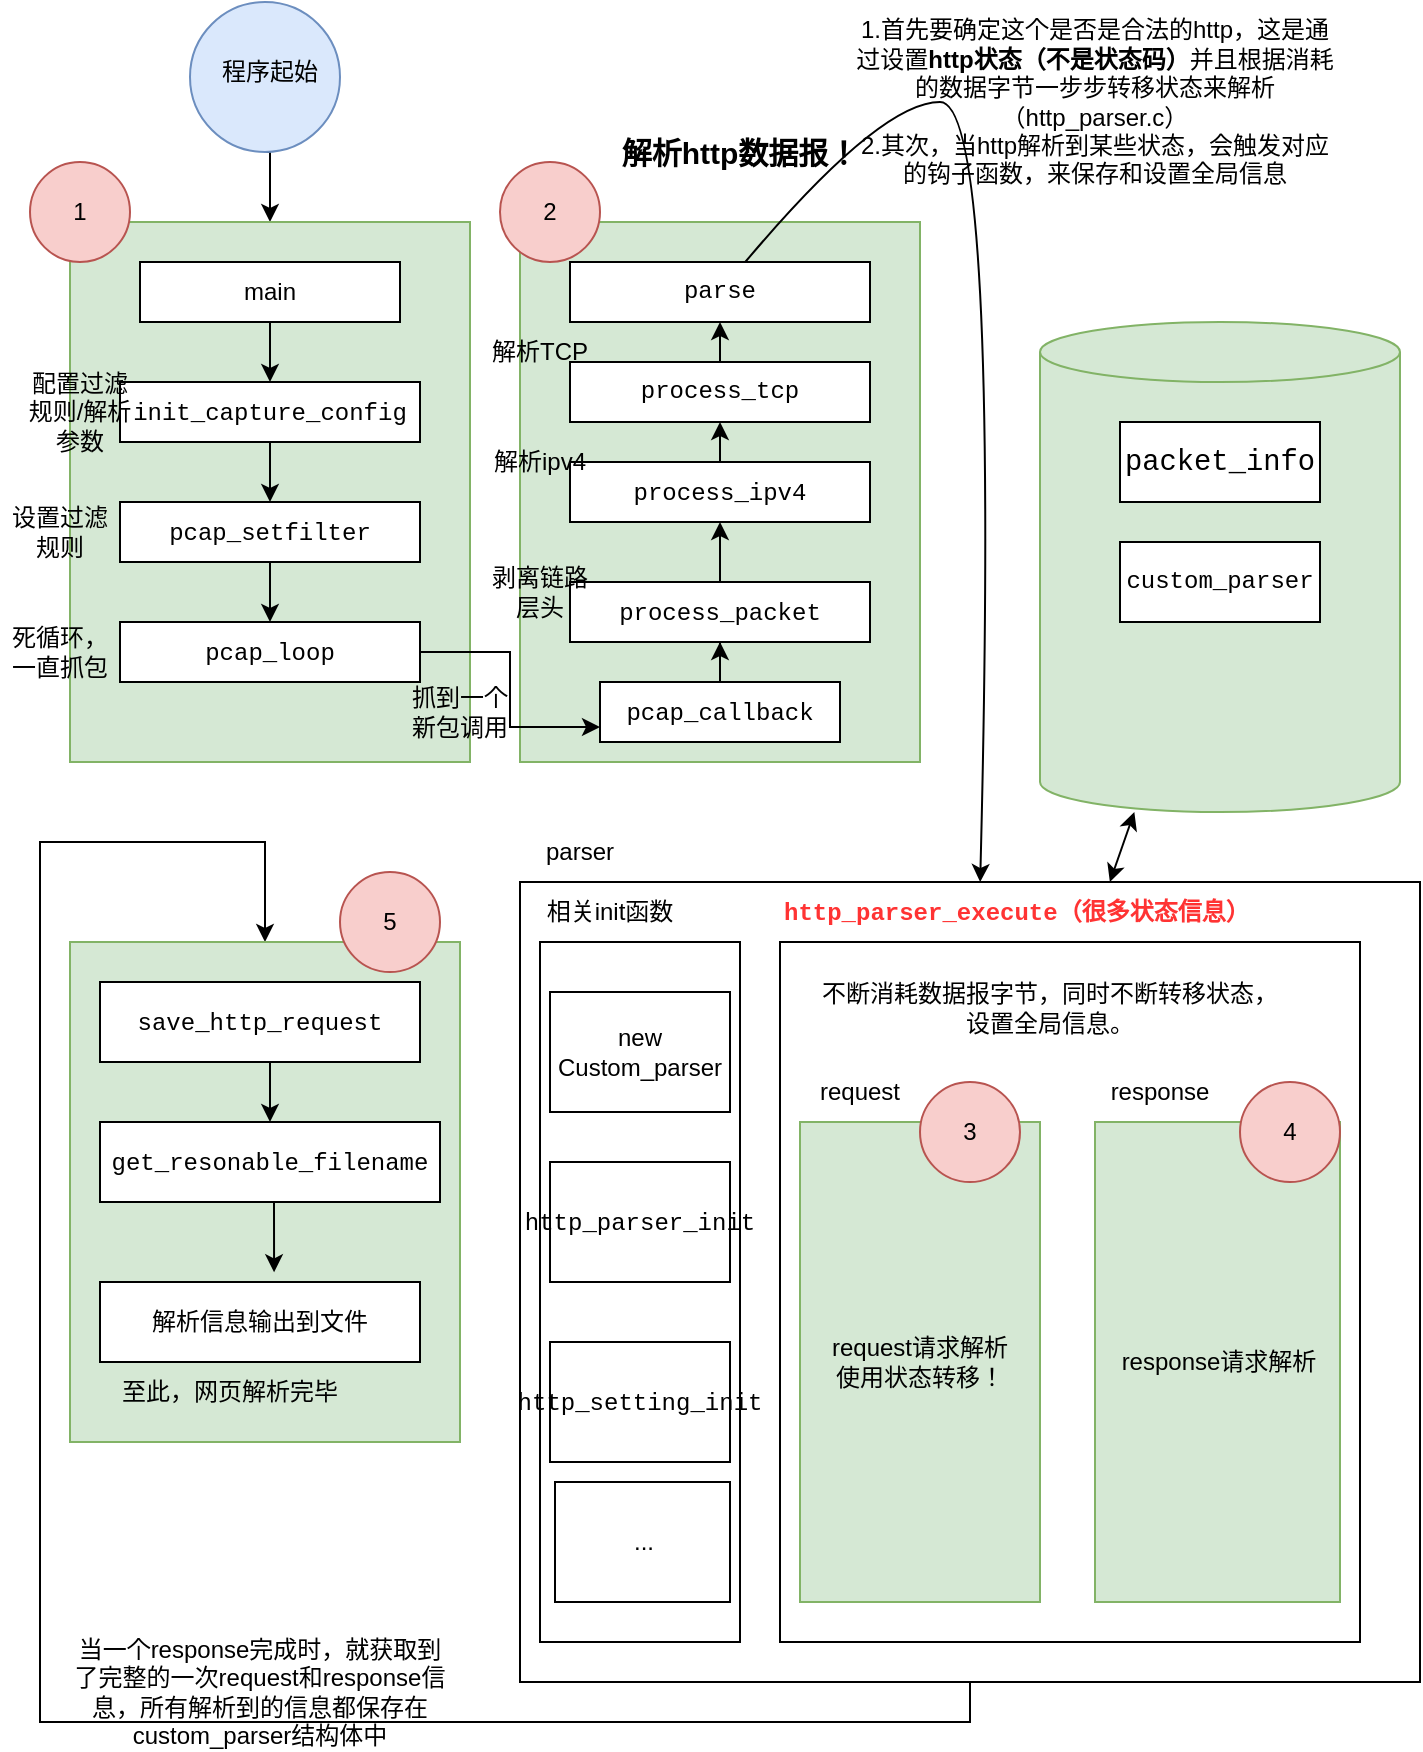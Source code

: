 <mxfile version="21.3.7" type="github">
  <diagram name="第 1 页" id="iuhaI9ObnCfRAcPD-vhr">
    <mxGraphModel dx="1050" dy="517" grid="1" gridSize="10" guides="1" tooltips="1" connect="1" arrows="1" fold="1" page="1" pageScale="1" pageWidth="827" pageHeight="1169" math="0" shadow="0">
      <root>
        <mxCell id="0" />
        <mxCell id="1" parent="0" />
        <mxCell id="MI1LUx4qJ0LQopukVB38-1" style="edgeStyle=orthogonalEdgeStyle;rounded=0;orthogonalLoop=1;jettySize=auto;html=1;exitX=0.5;exitY=1;exitDx=0;exitDy=0;entryX=0.5;entryY=0;entryDx=0;entryDy=0;" edge="1" parent="1" source="MI1LUx4qJ0LQopukVB38-2" target="MI1LUx4qJ0LQopukVB38-7">
          <mxGeometry relative="1" as="geometry" />
        </mxCell>
        <mxCell id="MI1LUx4qJ0LQopukVB38-2" value="" style="ellipse;whiteSpace=wrap;html=1;aspect=fixed;fillColor=#dae8fc;strokeColor=#6c8ebf;" vertex="1" parent="1">
          <mxGeometry x="135" y="40" width="75" height="75" as="geometry" />
        </mxCell>
        <mxCell id="MI1LUx4qJ0LQopukVB38-3" style="edgeStyle=orthogonalEdgeStyle;rounded=0;orthogonalLoop=1;jettySize=auto;html=1;exitX=0.5;exitY=1;exitDx=0;exitDy=0;entryX=0.5;entryY=0;entryDx=0;entryDy=0;" edge="1" parent="1" source="MI1LUx4qJ0LQopukVB38-4" target="MI1LUx4qJ0LQopukVB38-28">
          <mxGeometry relative="1" as="geometry">
            <Array as="points">
              <mxPoint x="525" y="900" />
              <mxPoint x="60" y="900" />
              <mxPoint x="60" y="460" />
              <mxPoint x="173" y="460" />
            </Array>
          </mxGeometry>
        </mxCell>
        <mxCell id="MI1LUx4qJ0LQopukVB38-4" value="" style="rounded=0;whiteSpace=wrap;html=1;" vertex="1" parent="1">
          <mxGeometry x="300" y="480" width="450" height="400" as="geometry" />
        </mxCell>
        <mxCell id="MI1LUx4qJ0LQopukVB38-5" value="" style="shape=cylinder3;whiteSpace=wrap;html=1;boundedLbl=1;backgroundOutline=1;size=15;fillColor=#d5e8d4;strokeColor=#82b366;" vertex="1" parent="1">
          <mxGeometry x="560" y="200" width="180" height="245" as="geometry" />
        </mxCell>
        <mxCell id="MI1LUx4qJ0LQopukVB38-6" value="" style="rounded=0;whiteSpace=wrap;html=1;fillColor=#d5e8d4;strokeColor=#82b366;" vertex="1" parent="1">
          <mxGeometry x="300" y="150" width="200" height="270" as="geometry" />
        </mxCell>
        <mxCell id="MI1LUx4qJ0LQopukVB38-7" value="" style="rounded=0;whiteSpace=wrap;html=1;fillColor=#d5e8d4;strokeColor=#82b366;" vertex="1" parent="1">
          <mxGeometry x="75" y="150" width="200" height="270" as="geometry" />
        </mxCell>
        <mxCell id="MI1LUx4qJ0LQopukVB38-8" style="edgeStyle=orthogonalEdgeStyle;rounded=0;orthogonalLoop=1;jettySize=auto;html=1;exitX=0.5;exitY=1;exitDx=0;exitDy=0;entryX=0.5;entryY=0;entryDx=0;entryDy=0;" edge="1" parent="1" source="MI1LUx4qJ0LQopukVB38-9" target="MI1LUx4qJ0LQopukVB38-11">
          <mxGeometry relative="1" as="geometry" />
        </mxCell>
        <mxCell id="MI1LUx4qJ0LQopukVB38-9" value="main" style="rounded=0;whiteSpace=wrap;html=1;" vertex="1" parent="1">
          <mxGeometry x="110" y="170" width="130" height="30" as="geometry" />
        </mxCell>
        <mxCell id="MI1LUx4qJ0LQopukVB38-10" style="edgeStyle=orthogonalEdgeStyle;rounded=0;orthogonalLoop=1;jettySize=auto;html=1;exitX=0.5;exitY=1;exitDx=0;exitDy=0;" edge="1" parent="1" source="MI1LUx4qJ0LQopukVB38-11" target="MI1LUx4qJ0LQopukVB38-15">
          <mxGeometry relative="1" as="geometry" />
        </mxCell>
        <mxCell id="MI1LUx4qJ0LQopukVB38-11" value="&lt;div style=&quot;font-family: &amp;quot;JetBrains Mono&amp;quot;, &amp;quot;Fira Code&amp;quot;, Menlo, Monaco, &amp;quot;Courier New&amp;quot;, monospace, Consolas, &amp;quot;Courier New&amp;quot;, monospace; line-height: 22px;&quot;&gt;&lt;font style=&quot;font-size: 12px; background-color: rgb(255, 255, 255);&quot;&gt;init_capture_config&lt;/font&gt;&lt;/div&gt;" style="rounded=0;whiteSpace=wrap;html=1;" vertex="1" parent="1">
          <mxGeometry x="100" y="230" width="150" height="30" as="geometry" />
        </mxCell>
        <mxCell id="MI1LUx4qJ0LQopukVB38-12" style="edgeStyle=orthogonalEdgeStyle;rounded=0;orthogonalLoop=1;jettySize=auto;html=1;exitX=1;exitY=0.5;exitDx=0;exitDy=0;entryX=0;entryY=0.75;entryDx=0;entryDy=0;" edge="1" parent="1" source="MI1LUx4qJ0LQopukVB38-13" target="MI1LUx4qJ0LQopukVB38-17">
          <mxGeometry relative="1" as="geometry" />
        </mxCell>
        <mxCell id="MI1LUx4qJ0LQopukVB38-13" value="&lt;div style=&quot;font-family: &amp;quot;JetBrains Mono&amp;quot;, &amp;quot;Fira Code&amp;quot;, Menlo, Monaco, &amp;quot;Courier New&amp;quot;, monospace, Consolas, &amp;quot;Courier New&amp;quot;, monospace; line-height: 22px;&quot;&gt;&lt;div style=&quot;line-height: 22px;&quot;&gt;&lt;font style=&quot;font-size: 12px;&quot;&gt;pcap_loop&lt;/font&gt;&lt;/div&gt;&lt;/div&gt;" style="rounded=0;whiteSpace=wrap;html=1;" vertex="1" parent="1">
          <mxGeometry x="100" y="350" width="150" height="30" as="geometry" />
        </mxCell>
        <mxCell id="MI1LUx4qJ0LQopukVB38-14" style="edgeStyle=orthogonalEdgeStyle;rounded=0;orthogonalLoop=1;jettySize=auto;html=1;exitX=0.5;exitY=1;exitDx=0;exitDy=0;entryX=0.5;entryY=0;entryDx=0;entryDy=0;" edge="1" parent="1" source="MI1LUx4qJ0LQopukVB38-15" target="MI1LUx4qJ0LQopukVB38-13">
          <mxGeometry relative="1" as="geometry" />
        </mxCell>
        <mxCell id="MI1LUx4qJ0LQopukVB38-15" value="&lt;div style=&quot;font-family: &amp;quot;JetBrains Mono&amp;quot;, &amp;quot;Fira Code&amp;quot;, Menlo, Monaco, &amp;quot;Courier New&amp;quot;, monospace, Consolas, &amp;quot;Courier New&amp;quot;, monospace; line-height: 22px;&quot;&gt;&lt;div style=&quot;line-height: 22px;&quot;&gt;&lt;font style=&quot;font-size: 12px;&quot;&gt;pcap_setfilter&lt;/font&gt;&lt;/div&gt;&lt;/div&gt;" style="rounded=0;whiteSpace=wrap;html=1;" vertex="1" parent="1">
          <mxGeometry x="100" y="290" width="150" height="30" as="geometry" />
        </mxCell>
        <mxCell id="MI1LUx4qJ0LQopukVB38-16" style="edgeStyle=orthogonalEdgeStyle;rounded=0;orthogonalLoop=1;jettySize=auto;html=1;exitX=0.5;exitY=0;exitDx=0;exitDy=0;" edge="1" parent="1" source="MI1LUx4qJ0LQopukVB38-17" target="MI1LUx4qJ0LQopukVB38-19">
          <mxGeometry relative="1" as="geometry" />
        </mxCell>
        <mxCell id="MI1LUx4qJ0LQopukVB38-17" value="&lt;div style=&quot;font-family: &amp;quot;JetBrains Mono&amp;quot;, &amp;quot;Fira Code&amp;quot;, Menlo, Monaco, &amp;quot;Courier New&amp;quot;, monospace, Consolas, &amp;quot;Courier New&amp;quot;, monospace; line-height: 22px;&quot;&gt;&lt;font style=&quot;font-size: 12px;&quot;&gt;pcap_callback&lt;/font&gt;&lt;/div&gt;" style="rounded=0;whiteSpace=wrap;html=1;" vertex="1" parent="1">
          <mxGeometry x="340" y="380" width="120" height="30" as="geometry" />
        </mxCell>
        <mxCell id="MI1LUx4qJ0LQopukVB38-18" style="edgeStyle=orthogonalEdgeStyle;rounded=0;orthogonalLoop=1;jettySize=auto;html=1;exitX=0.5;exitY=0;exitDx=0;exitDy=0;" edge="1" parent="1" source="MI1LUx4qJ0LQopukVB38-19" target="MI1LUx4qJ0LQopukVB38-21">
          <mxGeometry relative="1" as="geometry" />
        </mxCell>
        <mxCell id="MI1LUx4qJ0LQopukVB38-19" value="&lt;div style=&quot;font-family: &amp;quot;JetBrains Mono&amp;quot;, &amp;quot;Fira Code&amp;quot;, Menlo, Monaco, &amp;quot;Courier New&amp;quot;, monospace, Consolas, &amp;quot;Courier New&amp;quot;, monospace; line-height: 22px;&quot;&gt;&lt;div style=&quot;line-height: 22px;&quot;&gt;&lt;div style=&quot;line-height: 22px;&quot;&gt;&lt;font style=&quot;font-size: 12px;&quot;&gt;process_packet&lt;/font&gt;&lt;/div&gt;&lt;/div&gt;&lt;/div&gt;" style="rounded=0;whiteSpace=wrap;html=1;" vertex="1" parent="1">
          <mxGeometry x="325" y="330" width="150" height="30" as="geometry" />
        </mxCell>
        <mxCell id="MI1LUx4qJ0LQopukVB38-20" style="edgeStyle=orthogonalEdgeStyle;rounded=0;orthogonalLoop=1;jettySize=auto;html=1;exitX=0.5;exitY=0;exitDx=0;exitDy=0;entryX=0.5;entryY=1;entryDx=0;entryDy=0;" edge="1" parent="1" source="MI1LUx4qJ0LQopukVB38-21" target="MI1LUx4qJ0LQopukVB38-23">
          <mxGeometry relative="1" as="geometry" />
        </mxCell>
        <mxCell id="MI1LUx4qJ0LQopukVB38-21" value="&lt;div style=&quot;font-family: &amp;quot;JetBrains Mono&amp;quot;, &amp;quot;Fira Code&amp;quot;, Menlo, Monaco, &amp;quot;Courier New&amp;quot;, monospace, Consolas, &amp;quot;Courier New&amp;quot;, monospace; line-height: 22px;&quot;&gt;&lt;div style=&quot;line-height: 22px;&quot;&gt;&lt;div style=&quot;line-height: 22px;&quot;&gt;&lt;div style=&quot;line-height: 22px;&quot;&gt;&lt;font style=&quot;font-size: 12px;&quot;&gt;process_ipv4&lt;/font&gt;&lt;/div&gt;&lt;/div&gt;&lt;/div&gt;&lt;/div&gt;" style="rounded=0;whiteSpace=wrap;html=1;" vertex="1" parent="1">
          <mxGeometry x="325" y="270" width="150" height="30" as="geometry" />
        </mxCell>
        <mxCell id="MI1LUx4qJ0LQopukVB38-22" style="edgeStyle=orthogonalEdgeStyle;rounded=0;orthogonalLoop=1;jettySize=auto;html=1;exitX=0.5;exitY=0;exitDx=0;exitDy=0;entryX=0.5;entryY=1;entryDx=0;entryDy=0;" edge="1" parent="1" source="MI1LUx4qJ0LQopukVB38-23" target="MI1LUx4qJ0LQopukVB38-24">
          <mxGeometry relative="1" as="geometry" />
        </mxCell>
        <mxCell id="MI1LUx4qJ0LQopukVB38-23" value="&lt;div style=&quot;font-family: &amp;quot;JetBrains Mono&amp;quot;, &amp;quot;Fira Code&amp;quot;, Menlo, Monaco, &amp;quot;Courier New&amp;quot;, monospace, Consolas, &amp;quot;Courier New&amp;quot;, monospace; line-height: 22px;&quot;&gt;&lt;div style=&quot;line-height: 22px;&quot;&gt;&lt;div style=&quot;line-height: 22px;&quot;&gt;&lt;div style=&quot;line-height: 22px;&quot;&gt;&lt;div style=&quot;line-height: 19px;&quot;&gt;&lt;font style=&quot;font-size: 12px;&quot;&gt;process_tcp&lt;/font&gt;&lt;/div&gt;&lt;/div&gt;&lt;/div&gt;&lt;/div&gt;&lt;/div&gt;" style="rounded=0;whiteSpace=wrap;html=1;" vertex="1" parent="1">
          <mxGeometry x="325" y="220" width="150" height="30" as="geometry" />
        </mxCell>
        <mxCell id="MI1LUx4qJ0LQopukVB38-24" value="&lt;div style=&quot;font-family: &amp;quot;JetBrains Mono&amp;quot;, &amp;quot;Fira Code&amp;quot;, Menlo, Monaco, &amp;quot;Courier New&amp;quot;, monospace, Consolas, &amp;quot;Courier New&amp;quot;, monospace; line-height: 22px;&quot;&gt;&lt;div style=&quot;line-height: 22px;&quot;&gt;&lt;div style=&quot;line-height: 22px;&quot;&gt;&lt;div style=&quot;line-height: 22px;&quot;&gt;&lt;div style=&quot;line-height: 19px;&quot;&gt;&lt;div style=&quot;line-height: 19px;&quot;&gt;&lt;font style=&quot;font-size: 12px;&quot;&gt;parse&lt;/font&gt;&lt;/div&gt;&lt;/div&gt;&lt;/div&gt;&lt;/div&gt;&lt;/div&gt;&lt;/div&gt;" style="rounded=0;whiteSpace=wrap;html=1;" vertex="1" parent="1">
          <mxGeometry x="325" y="170" width="150" height="30" as="geometry" />
        </mxCell>
        <mxCell id="MI1LUx4qJ0LQopukVB38-25" value="&lt;div style=&quot;font-family: &amp;quot;JetBrains Mono&amp;quot;, &amp;quot;Fira Code&amp;quot;, Menlo, Monaco, &amp;quot;Courier New&amp;quot;, monospace, Consolas, &amp;quot;Courier New&amp;quot;, monospace; line-height: 19px;&quot;&gt;&lt;font style=&quot;font-size: 12px;&quot;&gt;custom_parser&lt;/font&gt;&lt;/div&gt;" style="rounded=0;whiteSpace=wrap;html=1;" vertex="1" parent="1">
          <mxGeometry x="600" y="310" width="100" height="40" as="geometry" />
        </mxCell>
        <mxCell id="MI1LUx4qJ0LQopukVB38-26" value="&lt;div style=&quot;font-family: &amp;quot;JetBrains Mono&amp;quot;, &amp;quot;Fira Code&amp;quot;, Menlo, Monaco, &amp;quot;Courier New&amp;quot;, monospace, Consolas, &amp;quot;Courier New&amp;quot;, monospace; font-size: 14.4px; line-height: 19px;&quot;&gt;packet_info&lt;/div&gt;" style="rounded=0;whiteSpace=wrap;html=1;" vertex="1" parent="1">
          <mxGeometry x="600" y="250" width="100" height="40" as="geometry" />
        </mxCell>
        <mxCell id="MI1LUx4qJ0LQopukVB38-27" value="&lt;div style=&quot;font-family: &amp;quot;JetBrains Mono&amp;quot;, &amp;quot;Fira Code&amp;quot;, Menlo, Monaco, &amp;quot;Courier New&amp;quot;, monospace, Consolas, &amp;quot;Courier New&amp;quot;, monospace; line-height: 19px;&quot;&gt;&lt;div style=&quot;&quot;&gt;&lt;font color=&quot;#ff3333&quot; style=&quot;font-size: 12px;&quot;&gt;&lt;b&gt;http_parser_execute（很多状态信息）&lt;/b&gt;&lt;/font&gt;&lt;/div&gt;&lt;/div&gt;" style="text;whiteSpace=wrap;html=1;" vertex="1" parent="1">
          <mxGeometry x="430" y="480" width="260" height="40" as="geometry" />
        </mxCell>
        <mxCell id="MI1LUx4qJ0LQopukVB38-28" value="" style="rounded=0;whiteSpace=wrap;html=1;fillColor=#d5e8d4;strokeColor=#82b366;" vertex="1" parent="1">
          <mxGeometry x="75" y="510" width="195" height="250" as="geometry" />
        </mxCell>
        <mxCell id="MI1LUx4qJ0LQopukVB38-29" style="edgeStyle=orthogonalEdgeStyle;rounded=0;orthogonalLoop=1;jettySize=auto;html=1;exitX=0.5;exitY=1;exitDx=0;exitDy=0;entryX=0.5;entryY=0;entryDx=0;entryDy=0;" edge="1" parent="1" source="MI1LUx4qJ0LQopukVB38-30" target="MI1LUx4qJ0LQopukVB38-32">
          <mxGeometry relative="1" as="geometry" />
        </mxCell>
        <mxCell id="MI1LUx4qJ0LQopukVB38-30" value="&lt;div style=&quot;font-family: &amp;quot;JetBrains Mono&amp;quot;, &amp;quot;Fira Code&amp;quot;, Menlo, Monaco, &amp;quot;Courier New&amp;quot;, monospace, Consolas, &amp;quot;Courier New&amp;quot;, monospace; line-height: 22px;&quot;&gt;&lt;font style=&quot;font-size: 12px;&quot;&gt;save_http_request&lt;/font&gt;&lt;/div&gt;" style="rounded=0;whiteSpace=wrap;html=1;" vertex="1" parent="1">
          <mxGeometry x="90" y="530" width="160" height="40" as="geometry" />
        </mxCell>
        <mxCell id="MI1LUx4qJ0LQopukVB38-31" style="edgeStyle=orthogonalEdgeStyle;rounded=0;orthogonalLoop=1;jettySize=auto;html=1;exitX=0.5;exitY=1;exitDx=0;exitDy=0;entryX=0.544;entryY=-0.121;entryDx=0;entryDy=0;entryPerimeter=0;" edge="1" parent="1" source="MI1LUx4qJ0LQopukVB38-32" target="MI1LUx4qJ0LQopukVB38-33">
          <mxGeometry relative="1" as="geometry" />
        </mxCell>
        <mxCell id="MI1LUx4qJ0LQopukVB38-32" value="&lt;div style=&quot;font-family: &amp;quot;JetBrains Mono&amp;quot;, &amp;quot;Fira Code&amp;quot;, Menlo, Monaco, &amp;quot;Courier New&amp;quot;, monospace, Consolas, &amp;quot;Courier New&amp;quot;, monospace; line-height: 22px;&quot;&gt;&lt;font style=&quot;font-size: 12px;&quot;&gt;get_resonable_filename&lt;/font&gt;&lt;/div&gt;" style="rounded=0;whiteSpace=wrap;html=1;" vertex="1" parent="1">
          <mxGeometry x="90" y="600" width="170" height="40" as="geometry" />
        </mxCell>
        <mxCell id="MI1LUx4qJ0LQopukVB38-33" value="解析信息输出到文件" style="rounded=0;whiteSpace=wrap;html=1;" vertex="1" parent="1">
          <mxGeometry x="90" y="680" width="160" height="40" as="geometry" />
        </mxCell>
        <mxCell id="MI1LUx4qJ0LQopukVB38-34" value="parser" style="text;html=1;strokeColor=none;fillColor=none;align=center;verticalAlign=middle;whiteSpace=wrap;rounded=0;" vertex="1" parent="1">
          <mxGeometry x="300" y="450" width="60" height="30" as="geometry" />
        </mxCell>
        <mxCell id="MI1LUx4qJ0LQopukVB38-35" value="" style="rounded=0;whiteSpace=wrap;html=1;" vertex="1" parent="1">
          <mxGeometry x="430" y="510" width="290" height="350" as="geometry" />
        </mxCell>
        <mxCell id="MI1LUx4qJ0LQopukVB38-36" value="request" style="text;html=1;strokeColor=none;fillColor=none;align=center;verticalAlign=middle;whiteSpace=wrap;rounded=0;" vertex="1" parent="1">
          <mxGeometry x="440" y="570" width="60" height="30" as="geometry" />
        </mxCell>
        <mxCell id="MI1LUx4qJ0LQopukVB38-37" value="request请求解析&lt;br&gt;使用状态转移！" style="rounded=0;whiteSpace=wrap;html=1;fillColor=#d5e8d4;strokeColor=#82b366;" vertex="1" parent="1">
          <mxGeometry x="440" y="600" width="120" height="240" as="geometry" />
        </mxCell>
        <mxCell id="MI1LUx4qJ0LQopukVB38-38" value="response请求解析" style="rounded=0;whiteSpace=wrap;html=1;fillColor=#d5e8d4;strokeColor=#82b366;" vertex="1" parent="1">
          <mxGeometry x="587.5" y="600" width="122.5" height="240" as="geometry" />
        </mxCell>
        <mxCell id="MI1LUx4qJ0LQopukVB38-39" value="response" style="text;html=1;strokeColor=none;fillColor=none;align=center;verticalAlign=middle;whiteSpace=wrap;rounded=0;" vertex="1" parent="1">
          <mxGeometry x="590" y="570" width="60" height="30" as="geometry" />
        </mxCell>
        <mxCell id="MI1LUx4qJ0LQopukVB38-40" value="" style="rounded=0;whiteSpace=wrap;html=1;" vertex="1" parent="1">
          <mxGeometry x="310" y="510" width="100" height="350" as="geometry" />
        </mxCell>
        <mxCell id="MI1LUx4qJ0LQopukVB38-41" value="new Custom_parser" style="rounded=0;whiteSpace=wrap;html=1;" vertex="1" parent="1">
          <mxGeometry x="315" y="535" width="90" height="60" as="geometry" />
        </mxCell>
        <mxCell id="MI1LUx4qJ0LQopukVB38-42" value="&lt;div style=&quot;font-family: &amp;quot;JetBrains Mono&amp;quot;, &amp;quot;Fira Code&amp;quot;, Menlo, Monaco, &amp;quot;Courier New&amp;quot;, monospace, Consolas, &amp;quot;Courier New&amp;quot;, monospace; line-height: 22px;&quot;&gt;&lt;font style=&quot;font-size: 12px;&quot;&gt;http_setting_init&lt;/font&gt;&lt;/div&gt;" style="rounded=0;whiteSpace=wrap;html=1;" vertex="1" parent="1">
          <mxGeometry x="315" y="710" width="90" height="60" as="geometry" />
        </mxCell>
        <mxCell id="MI1LUx4qJ0LQopukVB38-43" value="&lt;div style=&quot;font-family: &amp;quot;JetBrains Mono&amp;quot;, &amp;quot;Fira Code&amp;quot;, Menlo, Monaco, &amp;quot;Courier New&amp;quot;, monospace, Consolas, &amp;quot;Courier New&amp;quot;, monospace; line-height: 22px;&quot;&gt;&lt;font style=&quot;font-size: 12px;&quot;&gt;http_parser_init&lt;/font&gt;&lt;/div&gt;" style="rounded=0;whiteSpace=wrap;html=1;" vertex="1" parent="1">
          <mxGeometry x="315" y="620" width="90" height="60" as="geometry" />
        </mxCell>
        <mxCell id="MI1LUx4qJ0LQopukVB38-44" value="..." style="rounded=0;whiteSpace=wrap;html=1;" vertex="1" parent="1">
          <mxGeometry x="317.5" y="780" width="87.5" height="60" as="geometry" />
        </mxCell>
        <mxCell id="MI1LUx4qJ0LQopukVB38-45" value="相关init函数" style="text;html=1;strokeColor=none;fillColor=none;align=center;verticalAlign=middle;whiteSpace=wrap;rounded=0;" vertex="1" parent="1">
          <mxGeometry x="310" y="480" width="70" height="30" as="geometry" />
        </mxCell>
        <mxCell id="MI1LUx4qJ0LQopukVB38-46" value="" style="endArrow=classic;startArrow=classic;html=1;rounded=0;" edge="1" parent="1" source="MI1LUx4qJ0LQopukVB38-4" target="MI1LUx4qJ0LQopukVB38-5">
          <mxGeometry width="50" height="50" relative="1" as="geometry">
            <mxPoint x="600" y="490" as="sourcePoint" />
            <mxPoint x="650" y="440" as="targetPoint" />
          </mxGeometry>
        </mxCell>
        <mxCell id="MI1LUx4qJ0LQopukVB38-47" value="" style="curved=1;endArrow=classic;html=1;rounded=0;" edge="1" parent="1" source="MI1LUx4qJ0LQopukVB38-24" target="MI1LUx4qJ0LQopukVB38-4">
          <mxGeometry width="50" height="50" relative="1" as="geometry">
            <mxPoint x="540" y="140" as="sourcePoint" />
            <mxPoint x="590" y="90" as="targetPoint" />
            <Array as="points">
              <mxPoint x="480" y="90" />
              <mxPoint x="540" y="90" />
            </Array>
          </mxGeometry>
        </mxCell>
        <mxCell id="MI1LUx4qJ0LQopukVB38-48" value="程序起始" style="text;html=1;strokeColor=none;fillColor=none;align=center;verticalAlign=middle;whiteSpace=wrap;rounded=0;" vertex="1" parent="1">
          <mxGeometry x="145" y="60" width="60" height="30" as="geometry" />
        </mxCell>
        <mxCell id="MI1LUx4qJ0LQopukVB38-49" value="配置过滤规则/解析参数" style="text;html=1;strokeColor=none;fillColor=none;align=center;verticalAlign=middle;whiteSpace=wrap;rounded=0;" vertex="1" parent="1">
          <mxGeometry x="50" y="230" width="60" height="30" as="geometry" />
        </mxCell>
        <mxCell id="MI1LUx4qJ0LQopukVB38-50" value="设置过滤规则" style="text;html=1;strokeColor=none;fillColor=none;align=center;verticalAlign=middle;whiteSpace=wrap;rounded=0;" vertex="1" parent="1">
          <mxGeometry x="40" y="290" width="60" height="30" as="geometry" />
        </mxCell>
        <mxCell id="MI1LUx4qJ0LQopukVB38-51" value="死循环，一直抓包" style="text;html=1;strokeColor=none;fillColor=none;align=center;verticalAlign=middle;whiteSpace=wrap;rounded=0;" vertex="1" parent="1">
          <mxGeometry x="40" y="350" width="60" height="30" as="geometry" />
        </mxCell>
        <mxCell id="MI1LUx4qJ0LQopukVB38-52" value="抓到一个新包调用" style="text;html=1;strokeColor=none;fillColor=none;align=center;verticalAlign=middle;whiteSpace=wrap;rounded=0;" vertex="1" parent="1">
          <mxGeometry x="240" y="380" width="60" height="30" as="geometry" />
        </mxCell>
        <mxCell id="MI1LUx4qJ0LQopukVB38-53" value="剥离链路层头" style="text;html=1;strokeColor=none;fillColor=none;align=center;verticalAlign=middle;whiteSpace=wrap;rounded=0;" vertex="1" parent="1">
          <mxGeometry x="280" y="320" width="60" height="30" as="geometry" />
        </mxCell>
        <mxCell id="MI1LUx4qJ0LQopukVB38-54" value="解析ipv4" style="text;html=1;strokeColor=none;fillColor=none;align=center;verticalAlign=middle;whiteSpace=wrap;rounded=0;" vertex="1" parent="1">
          <mxGeometry x="280" y="255" width="60" height="30" as="geometry" />
        </mxCell>
        <mxCell id="MI1LUx4qJ0LQopukVB38-55" value="解析TCP" style="text;html=1;strokeColor=none;fillColor=none;align=center;verticalAlign=middle;whiteSpace=wrap;rounded=0;" vertex="1" parent="1">
          <mxGeometry x="280" y="200" width="60" height="30" as="geometry" />
        </mxCell>
        <mxCell id="MI1LUx4qJ0LQopukVB38-56" value="1.首先要确定这个是否是合法的http，这是通过设置&lt;b&gt;http状态（不是状态码）&lt;/b&gt;并且根据消耗的数据字节一步步转移状态来解析（http_parser.c）&lt;br&gt;2.其次，当http解析到某些状态，会触发对应的钩子函数，来保存和设置全局信息" style="text;html=1;strokeColor=none;fillColor=none;align=center;verticalAlign=middle;whiteSpace=wrap;rounded=0;" vertex="1" parent="1">
          <mxGeometry x="465" y="40" width="245" height="100" as="geometry" />
        </mxCell>
        <mxCell id="MI1LUx4qJ0LQopukVB38-57" value="&lt;font style=&quot;font-size: 15px;&quot;&gt;&lt;b&gt;解析http数据报！&lt;/b&gt;&lt;/font&gt;" style="text;html=1;strokeColor=none;fillColor=none;align=center;verticalAlign=middle;whiteSpace=wrap;rounded=0;" vertex="1" parent="1">
          <mxGeometry x="340" y="100" width="140" height="30" as="geometry" />
        </mxCell>
        <mxCell id="MI1LUx4qJ0LQopukVB38-58" value="不断消耗数据报字节，同时不断转移状态，设置全局信息。" style="text;html=1;strokeColor=none;fillColor=none;align=center;verticalAlign=middle;whiteSpace=wrap;rounded=0;" vertex="1" parent="1">
          <mxGeometry x="445" y="515" width="240" height="55" as="geometry" />
        </mxCell>
        <mxCell id="MI1LUx4qJ0LQopukVB38-59" value="当一个response完成时，就获取到了完整的一次request和response信息，所有解析到的信息都保存在custom_parser结构体中" style="text;html=1;strokeColor=none;fillColor=none;align=center;verticalAlign=middle;whiteSpace=wrap;rounded=0;" vertex="1" parent="1">
          <mxGeometry x="75" y="870" width="190" height="30" as="geometry" />
        </mxCell>
        <mxCell id="MI1LUx4qJ0LQopukVB38-60" value="至此，网页解析完毕" style="text;html=1;strokeColor=none;fillColor=none;align=center;verticalAlign=middle;whiteSpace=wrap;rounded=0;" vertex="1" parent="1">
          <mxGeometry x="100" y="720" width="110" height="30" as="geometry" />
        </mxCell>
        <mxCell id="MI1LUx4qJ0LQopukVB38-61" value="1" style="ellipse;whiteSpace=wrap;html=1;aspect=fixed;fillColor=#f8cecc;strokeColor=#b85450;" vertex="1" parent="1">
          <mxGeometry x="55" y="120" width="50" height="50" as="geometry" />
        </mxCell>
        <mxCell id="MI1LUx4qJ0LQopukVB38-62" value="2" style="ellipse;whiteSpace=wrap;html=1;aspect=fixed;fillColor=#f8cecc;strokeColor=#b85450;" vertex="1" parent="1">
          <mxGeometry x="290" y="120" width="50" height="50" as="geometry" />
        </mxCell>
        <mxCell id="MI1LUx4qJ0LQopukVB38-63" value="3" style="ellipse;whiteSpace=wrap;html=1;aspect=fixed;fillColor=#f8cecc;strokeColor=#b85450;" vertex="1" parent="1">
          <mxGeometry x="500" y="580" width="50" height="50" as="geometry" />
        </mxCell>
        <mxCell id="MI1LUx4qJ0LQopukVB38-64" value="4" style="ellipse;whiteSpace=wrap;html=1;aspect=fixed;fillColor=#f8cecc;strokeColor=#b85450;" vertex="1" parent="1">
          <mxGeometry x="660" y="580" width="50" height="50" as="geometry" />
        </mxCell>
        <mxCell id="MI1LUx4qJ0LQopukVB38-65" value="5" style="ellipse;whiteSpace=wrap;html=1;aspect=fixed;fillColor=#f8cecc;strokeColor=#b85450;" vertex="1" parent="1">
          <mxGeometry x="210" y="475" width="50" height="50" as="geometry" />
        </mxCell>
      </root>
    </mxGraphModel>
  </diagram>
</mxfile>

